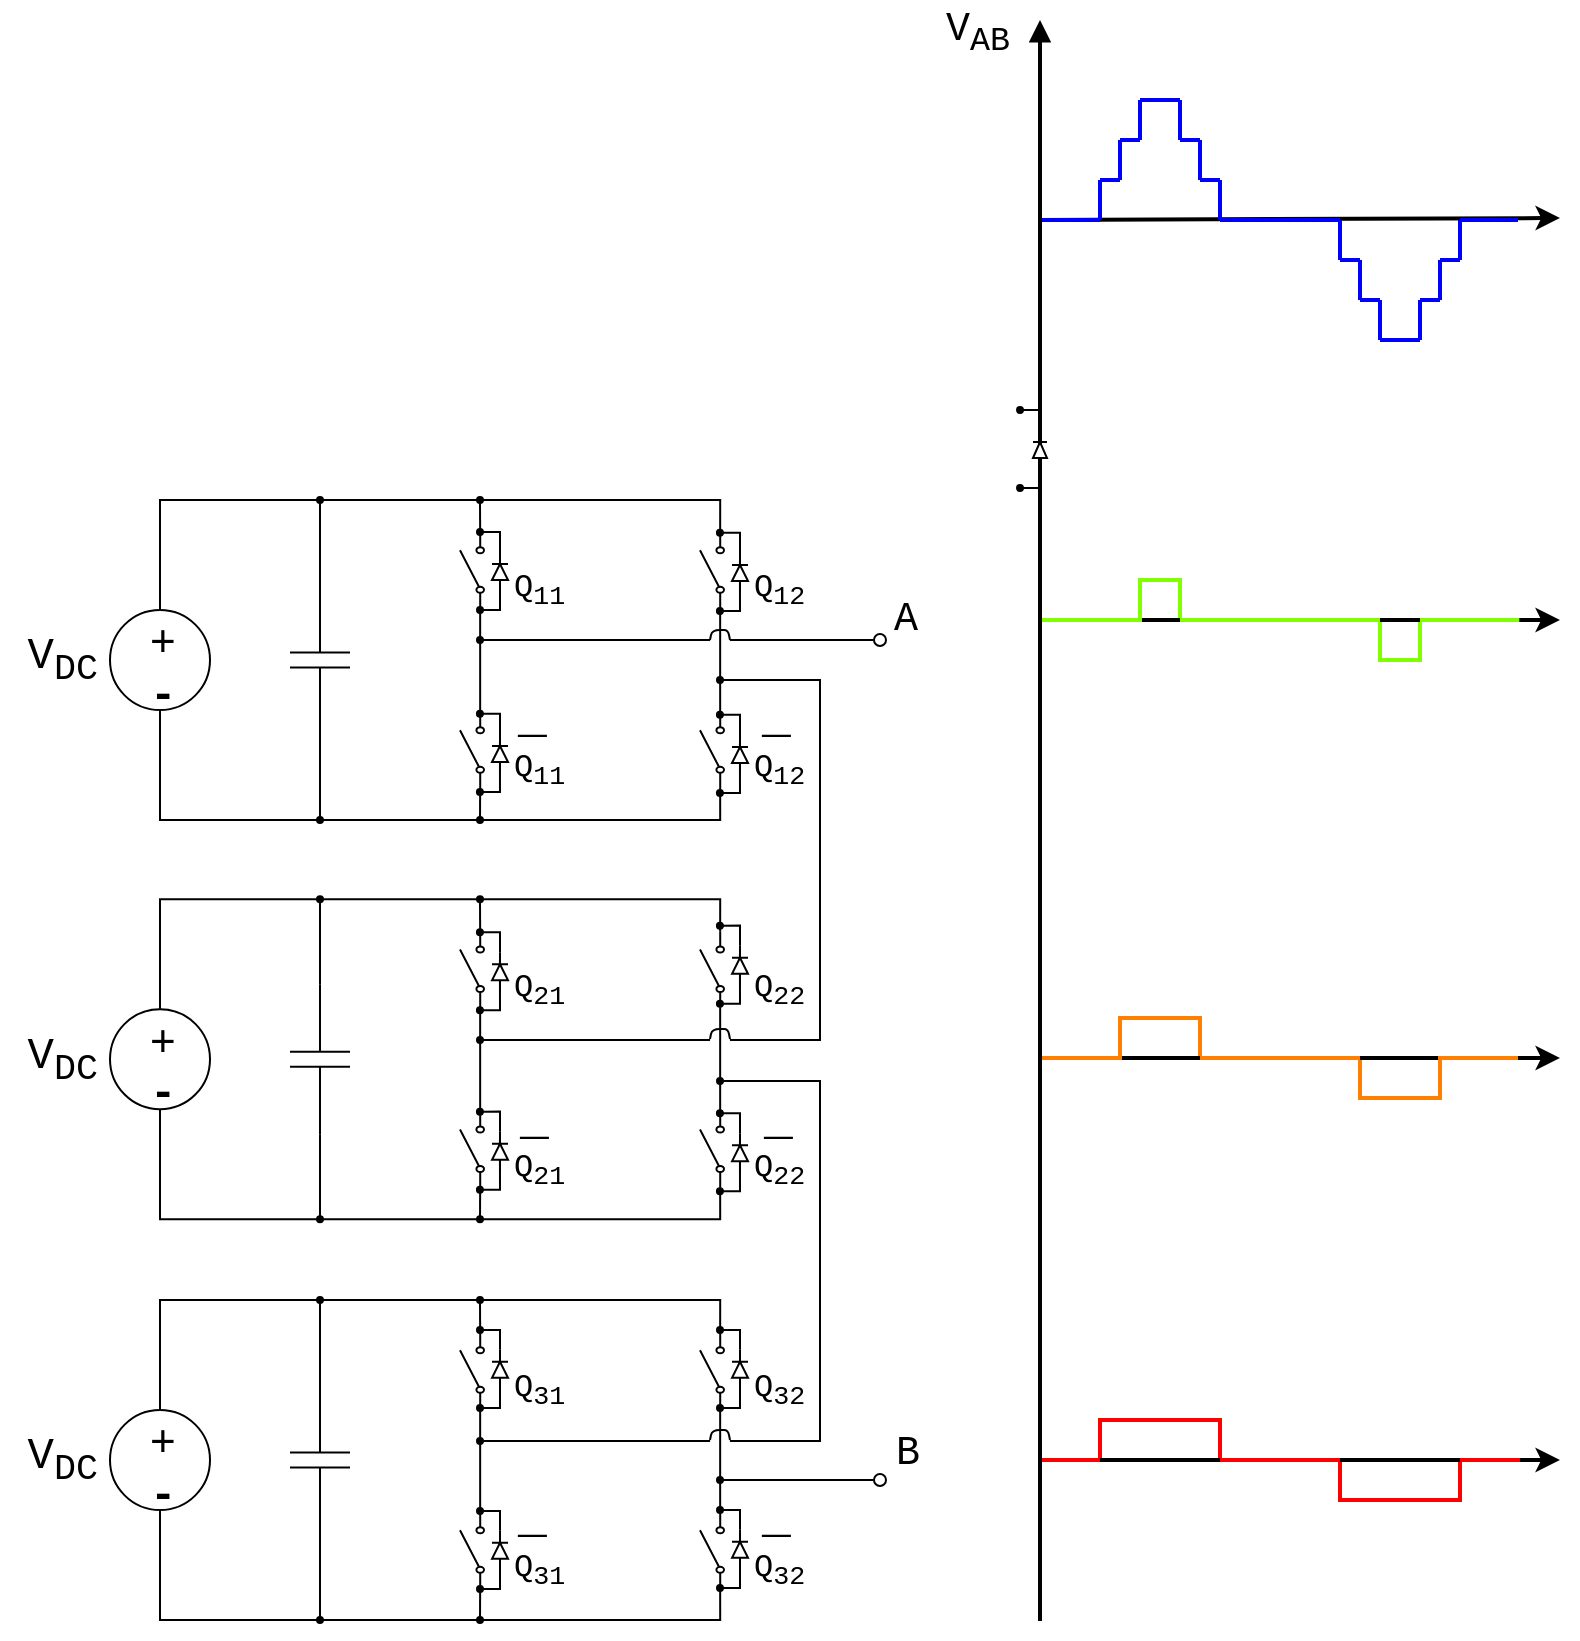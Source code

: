 <mxfile version="10.6.6" type="github"><diagram id="ba_hvJ9h7SCqjm7Wtn24" name="Page-1"><mxGraphModel dx="1162" dy="651" grid="1" gridSize="5" guides="1" tooltips="1" connect="1" arrows="1" fold="1" page="1" pageScale="1" pageWidth="827" pageHeight="1169" math="0" shadow="0"><root><mxCell id="0"/><mxCell id="1" parent="0"/><mxCell id="amro32LbERjxiDhBw8e--16" value="" style="rounded=0;whiteSpace=wrap;html=1;fillColor=none;fontFamily=Courier New;fontSize=20;strokeColor=#80FF00;strokeWidth=2;" parent="1" vertex="1"><mxGeometry x="710" y="500" width="20" height="20" as="geometry"/></mxCell><mxCell id="amro32LbERjxiDhBw8e--14" value="" style="rounded=0;whiteSpace=wrap;html=1;fillColor=none;fontFamily=Courier New;fontSize=20;strokeColor=#80FF00;strokeWidth=2;" parent="1" vertex="1"><mxGeometry x="590" y="480" width="20" height="20" as="geometry"/></mxCell><mxCell id="amro32LbERjxiDhBw8e--13" value="" style="rounded=0;whiteSpace=wrap;html=1;fillColor=none;fontFamily=Courier New;fontSize=20;strokeColor=#FF8000;strokeWidth=2;" parent="1" vertex="1"><mxGeometry x="700" y="719" width="40" height="20" as="geometry"/></mxCell><mxCell id="amro32LbERjxiDhBw8e--12" value="" style="rounded=0;whiteSpace=wrap;html=1;fillColor=none;fontFamily=Courier New;fontSize=20;strokeColor=#FF8000;strokeWidth=2;" parent="1" vertex="1"><mxGeometry x="580" y="699" width="40" height="20" as="geometry"/></mxCell><mxCell id="amro32LbERjxiDhBw8e--11" value="" style="rounded=0;whiteSpace=wrap;html=1;fillColor=none;fontFamily=Courier New;fontSize=20;strokeColor=#FF0000;strokeWidth=2;" parent="1" vertex="1"><mxGeometry x="690" y="920" width="60" height="20" as="geometry"/></mxCell><mxCell id="amro32LbERjxiDhBw8e--10" value="" style="rounded=0;whiteSpace=wrap;html=1;fillColor=none;fontFamily=Courier New;fontSize=20;strokeColor=#FF0000;strokeWidth=2;" parent="1" vertex="1"><mxGeometry x="570" y="900" width="60" height="20" as="geometry"/></mxCell><mxCell id="44WpRUnwn6qMFEUWvNKm-1" value="" style="group" parent="1" vertex="1" connectable="0"><mxGeometry x="75" y="495" width="50" height="50" as="geometry"/></mxCell><mxCell id="44WpRUnwn6qMFEUWvNKm-2" value="" style="ellipse;whiteSpace=wrap;html=1;aspect=fixed;fillColor=none;" parent="44WpRUnwn6qMFEUWvNKm-1" vertex="1"><mxGeometry width="50" height="50" as="geometry"/></mxCell><mxCell id="44WpRUnwn6qMFEUWvNKm-3" value="+" style="text;html=1;resizable=0;points=[];autosize=1;align=left;verticalAlign=top;spacingTop=-4;fontStyle=0;fontSize=22;" parent="44WpRUnwn6qMFEUWvNKm-1" vertex="1"><mxGeometry x="18.333" width="20" height="20" as="geometry"/></mxCell><mxCell id="44WpRUnwn6qMFEUWvNKm-4" value="&lt;font style=&quot;font-size: 22px;&quot; face=&quot;Courier New&quot;&gt;-&lt;/font&gt;" style="text;html=1;resizable=0;points=[];autosize=1;align=left;verticalAlign=top;spacingTop=-4;fontSize=22;fontStyle=1" parent="44WpRUnwn6qMFEUWvNKm-1" vertex="1"><mxGeometry x="17.5" y="25.833" width="30" height="20" as="geometry"/></mxCell><mxCell id="44WpRUnwn6qMFEUWvNKm-5" style="edgeStyle=orthogonalEdgeStyle;rounded=0;orthogonalLoop=1;jettySize=auto;html=1;exitX=0;exitY=0.5;exitDx=0;exitDy=0;exitPerimeter=0;endArrow=oval;endFill=1;fontSize=22;endSize=3;" parent="1" source="44WpRUnwn6qMFEUWvNKm-9" edge="1"><mxGeometry relative="1" as="geometry"><mxPoint x="180" y="440" as="targetPoint"/><mxPoint x="180" y="450" as="sourcePoint"/></mxGeometry></mxCell><mxCell id="44WpRUnwn6qMFEUWvNKm-7" style="edgeStyle=orthogonalEdgeStyle;rounded=0;orthogonalLoop=1;jettySize=auto;html=1;exitX=1;exitY=0.5;exitDx=0;exitDy=0;exitPerimeter=0;endArrow=oval;endFill=1;fontSize=22;endSize=3;" parent="1" source="44WpRUnwn6qMFEUWvNKm-9" edge="1"><mxGeometry relative="1" as="geometry"><mxPoint x="180" y="600" as="targetPoint"/></mxGeometry></mxCell><mxCell id="44WpRUnwn6qMFEUWvNKm-9" value="" style="pointerEvents=1;verticalLabelPosition=bottom;shadow=0;dashed=0;align=center;fillColor=#ffffff;html=1;verticalAlign=top;strokeWidth=1;shape=mxgraph.electrical.capacitors.capacitor_1;fontSize=22;direction=south;" parent="1" vertex="1"><mxGeometry x="165" y="482.5" width="30" height="75" as="geometry"/></mxCell><mxCell id="44WpRUnwn6qMFEUWvNKm-10" style="edgeStyle=orthogonalEdgeStyle;rounded=0;orthogonalLoop=1;jettySize=auto;html=1;exitX=1;exitY=0.84;exitDx=0;exitDy=0;exitPerimeter=0;endArrow=oval;endFill=1;fontSize=22;endSize=3;" parent="1" source="44WpRUnwn6qMFEUWvNKm-12" edge="1"><mxGeometry relative="1" as="geometry"><mxPoint x="260" y="440" as="targetPoint"/></mxGeometry></mxCell><mxCell id="44WpRUnwn6qMFEUWvNKm-11" style="edgeStyle=orthogonalEdgeStyle;rounded=0;orthogonalLoop=1;jettySize=auto;html=1;exitX=0;exitY=0.84;exitDx=0;exitDy=0;exitPerimeter=0;entryX=1;entryY=0.84;entryDx=0;entryDy=0;entryPerimeter=0;endArrow=none;endFill=0;fontSize=22;" parent="1" source="44WpRUnwn6qMFEUWvNKm-12" target="44WpRUnwn6qMFEUWvNKm-14" edge="1"><mxGeometry relative="1" as="geometry"/></mxCell><mxCell id="44WpRUnwn6qMFEUWvNKm-12" value="" style="pointerEvents=1;verticalLabelPosition=bottom;shadow=0;dashed=0;align=center;fillColor=#ffffff;html=1;verticalAlign=top;strokeWidth=1;shape=mxgraph.electrical.electro-mechanical.simple_switch;fontSize=22;direction=north;" parent="1" vertex="1"><mxGeometry x="250" y="456.032" width="12" height="38" as="geometry"/></mxCell><mxCell id="44WpRUnwn6qMFEUWvNKm-13" style="edgeStyle=orthogonalEdgeStyle;rounded=0;orthogonalLoop=1;jettySize=auto;html=1;exitX=0;exitY=0.84;exitDx=0;exitDy=0;exitPerimeter=0;endArrow=oval;endFill=1;fontSize=22;endSize=3;" parent="1" source="44WpRUnwn6qMFEUWvNKm-14" edge="1"><mxGeometry relative="1" as="geometry"><mxPoint x="260" y="600" as="targetPoint"/></mxGeometry></mxCell><mxCell id="44WpRUnwn6qMFEUWvNKm-14" value="" style="pointerEvents=1;verticalLabelPosition=bottom;shadow=0;dashed=0;align=center;fillColor=#ffffff;html=1;verticalAlign=top;strokeWidth=1;shape=mxgraph.electrical.electro-mechanical.simple_switch;fontSize=22;direction=north;" parent="1" vertex="1"><mxGeometry x="250" y="546.032" width="12" height="38" as="geometry"/></mxCell><mxCell id="44WpRUnwn6qMFEUWvNKm-15" value="" style="pointerEvents=1;verticalLabelPosition=bottom;shadow=0;dashed=0;align=center;fillColor=#ffffff;html=1;verticalAlign=top;strokeWidth=1;shape=mxgraph.electrical.electro-mechanical.simple_switch;fontSize=22;direction=north;" parent="1" vertex="1"><mxGeometry x="370" y="456.032" width="12" height="38" as="geometry"/></mxCell><mxCell id="44WpRUnwn6qMFEUWvNKm-16" style="edgeStyle=orthogonalEdgeStyle;rounded=0;orthogonalLoop=1;jettySize=auto;html=1;exitX=1;exitY=0.84;exitDx=0;exitDy=0;exitPerimeter=0;entryX=0;entryY=0.84;entryDx=0;entryDy=0;entryPerimeter=0;endArrow=none;endFill=0;fontSize=22;" parent="1" source="44WpRUnwn6qMFEUWvNKm-17" target="44WpRUnwn6qMFEUWvNKm-15" edge="1"><mxGeometry relative="1" as="geometry"/></mxCell><mxCell id="44WpRUnwn6qMFEUWvNKm-17" value="" style="pointerEvents=1;verticalLabelPosition=bottom;shadow=0;dashed=0;align=center;fillColor=#ffffff;html=1;verticalAlign=top;strokeWidth=1;shape=mxgraph.electrical.electro-mechanical.simple_switch;fontSize=22;direction=north;" parent="1" vertex="1"><mxGeometry x="370" y="546.032" width="12" height="38" as="geometry"/></mxCell><mxCell id="44WpRUnwn6qMFEUWvNKm-21" style="edgeStyle=orthogonalEdgeStyle;rounded=0;orthogonalLoop=1;jettySize=auto;html=1;exitX=0.5;exitY=0;exitDx=0;exitDy=0;fontSize=22;endArrow=none;endFill=0;entryX=1;entryY=0.84;entryDx=0;entryDy=0;entryPerimeter=0;" parent="1" source="44WpRUnwn6qMFEUWvNKm-2" target="44WpRUnwn6qMFEUWvNKm-15" edge="1"><mxGeometry relative="1" as="geometry"><mxPoint x="380" y="440.032" as="targetPoint"/><Array as="points"><mxPoint x="100" y="440.032"/><mxPoint x="380" y="440.032"/></Array></mxGeometry></mxCell><mxCell id="44WpRUnwn6qMFEUWvNKm-22" style="edgeStyle=orthogonalEdgeStyle;rounded=0;orthogonalLoop=1;jettySize=auto;html=1;exitX=0.5;exitY=1;exitDx=0;exitDy=0;entryX=0;entryY=0.84;entryDx=0;entryDy=0;entryPerimeter=0;endArrow=none;endFill=0;fontSize=22;" parent="1" source="44WpRUnwn6qMFEUWvNKm-2" target="44WpRUnwn6qMFEUWvNKm-17" edge="1"><mxGeometry relative="1" as="geometry"><Array as="points"><mxPoint x="100" y="600.032"/><mxPoint x="380" y="600.032"/></Array></mxGeometry></mxCell><mxCell id="44WpRUnwn6qMFEUWvNKm-25" value="&lt;font face=&quot;Courier New&quot;&gt;V&lt;sub&gt;DC&lt;/sub&gt;&lt;/font&gt;" style="text;html=1;resizable=0;points=[];autosize=1;align=right;verticalAlign=top;spacingTop=-4;fontSize=22;" parent="1" vertex="1"><mxGeometry x="20" y="501.032" width="50" height="30" as="geometry"/></mxCell><mxCell id="44WpRUnwn6qMFEUWvNKm-27" value="&lt;font face=&quot;Courier New&quot;&gt;Q&lt;sub&gt;11&lt;/sub&gt;&lt;/font&gt;" style="text;html=1;resizable=0;points=[];autosize=1;align=left;verticalAlign=top;spacingTop=-4;fontSize=16;" parent="1" vertex="1"><mxGeometry x="275" y="470.032" width="40" height="20" as="geometry"/></mxCell><mxCell id="44WpRUnwn6qMFEUWvNKm-28" value="&lt;font face=&quot;Courier New&quot;&gt;Q&lt;/font&gt;&lt;font face=&quot;Courier New&quot;&gt;&lt;sub&gt;12&lt;/sub&gt;&lt;/font&gt;" style="text;html=1;resizable=0;points=[];autosize=1;align=left;verticalAlign=top;spacingTop=-4;fontSize=16;" parent="1" vertex="1"><mxGeometry x="395" y="470.032" width="40" height="20" as="geometry"/></mxCell><mxCell id="44WpRUnwn6qMFEUWvNKm-29" value="&lt;font face=&quot;Courier New&quot;&gt;Q&lt;/font&gt;&lt;font face=&quot;Courier New&quot;&gt;&lt;sub&gt;12&lt;/sub&gt;&lt;/font&gt;" style="text;html=1;resizable=0;points=[];autosize=1;align=left;verticalAlign=top;spacingTop=-4;fontSize=16;" parent="1" vertex="1"><mxGeometry x="395" y="560.032" width="40" height="20" as="geometry"/></mxCell><mxCell id="44WpRUnwn6qMFEUWvNKm-30" value="&lt;font face=&quot;Courier New&quot;&gt;Q&lt;/font&gt;&lt;font face=&quot;Courier New&quot;&gt;&lt;sub&gt;11&lt;/sub&gt;&lt;/font&gt;" style="text;html=1;resizable=0;points=[];autosize=1;align=left;verticalAlign=top;spacingTop=-4;fontSize=16;" parent="1" vertex="1"><mxGeometry x="275" y="560.032" width="40" height="20" as="geometry"/></mxCell><mxCell id="44WpRUnwn6qMFEUWvNKm-43" value="" style="group" parent="1" vertex="1" connectable="0"><mxGeometry x="75" y="694.6" width="50" height="50" as="geometry"/></mxCell><mxCell id="44WpRUnwn6qMFEUWvNKm-44" value="" style="ellipse;whiteSpace=wrap;html=1;aspect=fixed;fillColor=none;" parent="44WpRUnwn6qMFEUWvNKm-43" vertex="1"><mxGeometry width="50" height="50" as="geometry"/></mxCell><mxCell id="44WpRUnwn6qMFEUWvNKm-45" value="+" style="text;html=1;resizable=0;points=[];autosize=1;align=left;verticalAlign=top;spacingTop=-4;fontStyle=0;fontSize=22;" parent="44WpRUnwn6qMFEUWvNKm-43" vertex="1"><mxGeometry x="18.333" width="20" height="20" as="geometry"/></mxCell><mxCell id="44WpRUnwn6qMFEUWvNKm-46" value="&lt;font style=&quot;font-size: 22px;&quot; face=&quot;Courier New&quot;&gt;-&lt;/font&gt;" style="text;html=1;resizable=0;points=[];autosize=1;align=left;verticalAlign=top;spacingTop=-4;fontSize=22;fontStyle=1" parent="44WpRUnwn6qMFEUWvNKm-43" vertex="1"><mxGeometry x="17.5" y="25.833" width="30" height="20" as="geometry"/></mxCell><mxCell id="44WpRUnwn6qMFEUWvNKm-47" style="edgeStyle=orthogonalEdgeStyle;rounded=0;orthogonalLoop=1;jettySize=auto;html=1;exitX=0;exitY=0.5;exitDx=0;exitDy=0;exitPerimeter=0;endArrow=oval;endFill=1;fontSize=22;endSize=3;" parent="1" source="44WpRUnwn6qMFEUWvNKm-49" edge="1"><mxGeometry relative="1" as="geometry"><mxPoint x="180" y="639.6" as="targetPoint"/><mxPoint x="180" y="649.6" as="sourcePoint"/></mxGeometry></mxCell><mxCell id="44WpRUnwn6qMFEUWvNKm-48" style="edgeStyle=orthogonalEdgeStyle;rounded=0;orthogonalLoop=1;jettySize=auto;html=1;exitX=1;exitY=0.5;exitDx=0;exitDy=0;exitPerimeter=0;endArrow=oval;endFill=1;fontSize=22;endSize=3;" parent="1" source="44WpRUnwn6qMFEUWvNKm-49" edge="1"><mxGeometry relative="1" as="geometry"><mxPoint x="180" y="799.6" as="targetPoint"/></mxGeometry></mxCell><mxCell id="44WpRUnwn6qMFEUWvNKm-49" value="" style="pointerEvents=1;verticalLabelPosition=bottom;shadow=0;dashed=0;align=center;fillColor=#ffffff;html=1;verticalAlign=top;strokeWidth=1;shape=mxgraph.electrical.capacitors.capacitor_1;fontSize=22;direction=south;" parent="1" vertex="1"><mxGeometry x="165" y="682.1" width="30" height="75" as="geometry"/></mxCell><mxCell id="44WpRUnwn6qMFEUWvNKm-50" style="edgeStyle=orthogonalEdgeStyle;rounded=0;orthogonalLoop=1;jettySize=auto;html=1;exitX=1;exitY=0.84;exitDx=0;exitDy=0;exitPerimeter=0;endArrow=oval;endFill=1;fontSize=22;endSize=3;" parent="1" source="44WpRUnwn6qMFEUWvNKm-52" edge="1"><mxGeometry relative="1" as="geometry"><mxPoint x="260" y="639.6" as="targetPoint"/></mxGeometry></mxCell><mxCell id="44WpRUnwn6qMFEUWvNKm-51" style="edgeStyle=orthogonalEdgeStyle;rounded=0;orthogonalLoop=1;jettySize=auto;html=1;exitX=0;exitY=0.84;exitDx=0;exitDy=0;exitPerimeter=0;entryX=1;entryY=0.84;entryDx=0;entryDy=0;entryPerimeter=0;endArrow=none;endFill=0;fontSize=22;" parent="1" source="44WpRUnwn6qMFEUWvNKm-52" target="44WpRUnwn6qMFEUWvNKm-54" edge="1"><mxGeometry relative="1" as="geometry"/></mxCell><mxCell id="44WpRUnwn6qMFEUWvNKm-52" value="" style="pointerEvents=1;verticalLabelPosition=bottom;shadow=0;dashed=0;align=center;fillColor=#ffffff;html=1;verticalAlign=top;strokeWidth=1;shape=mxgraph.electrical.electro-mechanical.simple_switch;fontSize=22;direction=north;" parent="1" vertex="1"><mxGeometry x="250" y="655.632" width="12" height="38" as="geometry"/></mxCell><mxCell id="44WpRUnwn6qMFEUWvNKm-53" style="edgeStyle=orthogonalEdgeStyle;rounded=0;orthogonalLoop=1;jettySize=auto;html=1;exitX=0;exitY=0.84;exitDx=0;exitDy=0;exitPerimeter=0;endArrow=oval;endFill=1;fontSize=22;endSize=3;" parent="1" source="44WpRUnwn6qMFEUWvNKm-54" edge="1"><mxGeometry relative="1" as="geometry"><mxPoint x="260" y="799.6" as="targetPoint"/></mxGeometry></mxCell><mxCell id="44WpRUnwn6qMFEUWvNKm-54" value="" style="pointerEvents=1;verticalLabelPosition=bottom;shadow=0;dashed=0;align=center;fillColor=#ffffff;html=1;verticalAlign=top;strokeWidth=1;shape=mxgraph.electrical.electro-mechanical.simple_switch;fontSize=22;direction=north;" parent="1" vertex="1"><mxGeometry x="250" y="745.632" width="12" height="38" as="geometry"/></mxCell><mxCell id="44WpRUnwn6qMFEUWvNKm-55" value="" style="pointerEvents=1;verticalLabelPosition=bottom;shadow=0;dashed=0;align=center;fillColor=#ffffff;html=1;verticalAlign=top;strokeWidth=1;shape=mxgraph.electrical.electro-mechanical.simple_switch;fontSize=22;direction=north;" parent="1" vertex="1"><mxGeometry x="370" y="655.632" width="12" height="38" as="geometry"/></mxCell><mxCell id="44WpRUnwn6qMFEUWvNKm-56" style="edgeStyle=orthogonalEdgeStyle;rounded=0;orthogonalLoop=1;jettySize=auto;html=1;exitX=1;exitY=0.84;exitDx=0;exitDy=0;exitPerimeter=0;entryX=0;entryY=0.84;entryDx=0;entryDy=0;entryPerimeter=0;endArrow=none;endFill=0;fontSize=22;" parent="1" source="44WpRUnwn6qMFEUWvNKm-57" target="44WpRUnwn6qMFEUWvNKm-55" edge="1"><mxGeometry relative="1" as="geometry"/></mxCell><mxCell id="44WpRUnwn6qMFEUWvNKm-57" value="" style="pointerEvents=1;verticalLabelPosition=bottom;shadow=0;dashed=0;align=center;fillColor=#ffffff;html=1;verticalAlign=top;strokeWidth=1;shape=mxgraph.electrical.electro-mechanical.simple_switch;fontSize=22;direction=north;" parent="1" vertex="1"><mxGeometry x="370" y="745.632" width="12" height="38" as="geometry"/></mxCell><mxCell id="44WpRUnwn6qMFEUWvNKm-58" style="edgeStyle=orthogonalEdgeStyle;rounded=0;orthogonalLoop=1;jettySize=auto;html=1;exitX=0.5;exitY=0;exitDx=0;exitDy=0;fontSize=22;endArrow=none;endFill=0;entryX=1;entryY=0.84;entryDx=0;entryDy=0;entryPerimeter=0;" parent="1" source="44WpRUnwn6qMFEUWvNKm-44" target="44WpRUnwn6qMFEUWvNKm-55" edge="1"><mxGeometry relative="1" as="geometry"><mxPoint x="380" y="639.632" as="targetPoint"/><Array as="points"><mxPoint x="100" y="639.632"/><mxPoint x="380" y="639.632"/></Array></mxGeometry></mxCell><mxCell id="44WpRUnwn6qMFEUWvNKm-59" style="edgeStyle=orthogonalEdgeStyle;rounded=0;orthogonalLoop=1;jettySize=auto;html=1;exitX=0.5;exitY=1;exitDx=0;exitDy=0;entryX=0;entryY=0.84;entryDx=0;entryDy=0;entryPerimeter=0;endArrow=none;endFill=0;fontSize=22;" parent="1" source="44WpRUnwn6qMFEUWvNKm-44" target="44WpRUnwn6qMFEUWvNKm-57" edge="1"><mxGeometry relative="1" as="geometry"><Array as="points"><mxPoint x="100" y="799.632"/><mxPoint x="380" y="799.632"/></Array></mxGeometry></mxCell><mxCell id="44WpRUnwn6qMFEUWvNKm-60" value="&lt;font face=&quot;Courier New&quot;&gt;V&lt;sub&gt;DC&lt;/sub&gt;&lt;/font&gt;" style="text;html=1;resizable=0;points=[];autosize=1;align=right;verticalAlign=top;spacingTop=-4;fontSize=22;" parent="1" vertex="1"><mxGeometry x="20" y="700.632" width="50" height="30" as="geometry"/></mxCell><mxCell id="44WpRUnwn6qMFEUWvNKm-61" value="&lt;font face=&quot;Courier New&quot;&gt;Q&lt;/font&gt;&lt;font face=&quot;Courier New&quot;&gt;&lt;sub&gt;21&lt;/sub&gt;&lt;/font&gt;" style="text;html=1;resizable=0;points=[];autosize=1;align=left;verticalAlign=top;spacingTop=-4;fontSize=16;" parent="1" vertex="1"><mxGeometry x="275" y="669.632" width="40" height="20" as="geometry"/></mxCell><mxCell id="44WpRUnwn6qMFEUWvNKm-62" value="&lt;font face=&quot;Courier New&quot;&gt;Q&lt;/font&gt;&lt;font face=&quot;Courier New&quot;&gt;&lt;sub&gt;22&lt;/sub&gt;&lt;/font&gt;" style="text;html=1;resizable=0;points=[];autosize=1;align=left;verticalAlign=top;spacingTop=-4;fontSize=16;" parent="1" vertex="1"><mxGeometry x="395" y="669.632" width="40" height="20" as="geometry"/></mxCell><mxCell id="44WpRUnwn6qMFEUWvNKm-63" value="&lt;font face=&quot;Courier New&quot;&gt;Q&lt;/font&gt;&lt;font face=&quot;Courier New&quot;&gt;&lt;sub&gt;22&lt;/sub&gt;&lt;/font&gt;" style="text;html=1;resizable=0;points=[];autosize=1;align=left;verticalAlign=top;spacingTop=-4;fontSize=16;" parent="1" vertex="1"><mxGeometry x="395" y="759.632" width="40" height="20" as="geometry"/></mxCell><mxCell id="44WpRUnwn6qMFEUWvNKm-64" value="&lt;font face=&quot;Courier New&quot;&gt;Q&lt;/font&gt;&lt;font face=&quot;Courier New&quot;&gt;&lt;sub&gt;21&lt;/sub&gt;&lt;/font&gt;" style="text;html=1;resizable=0;points=[];autosize=1;align=left;verticalAlign=top;spacingTop=-4;fontSize=16;" parent="1" vertex="1"><mxGeometry x="275" y="759.632" width="40" height="20" as="geometry"/></mxCell><mxCell id="44WpRUnwn6qMFEUWvNKm-65" value="" style="group" parent="1" vertex="1" connectable="0"><mxGeometry x="75" y="895" width="50" height="50" as="geometry"/></mxCell><mxCell id="44WpRUnwn6qMFEUWvNKm-66" value="" style="ellipse;whiteSpace=wrap;html=1;aspect=fixed;fillColor=none;" parent="44WpRUnwn6qMFEUWvNKm-65" vertex="1"><mxGeometry width="50" height="50" as="geometry"/></mxCell><mxCell id="44WpRUnwn6qMFEUWvNKm-67" value="+" style="text;html=1;resizable=0;points=[];autosize=1;align=left;verticalAlign=top;spacingTop=-4;fontStyle=0;fontSize=22;" parent="44WpRUnwn6qMFEUWvNKm-65" vertex="1"><mxGeometry x="18.333" width="20" height="20" as="geometry"/></mxCell><mxCell id="44WpRUnwn6qMFEUWvNKm-68" value="&lt;font style=&quot;font-size: 22px;&quot; face=&quot;Courier New&quot;&gt;-&lt;/font&gt;" style="text;html=1;resizable=0;points=[];autosize=1;align=left;verticalAlign=top;spacingTop=-4;fontSize=22;fontStyle=1" parent="44WpRUnwn6qMFEUWvNKm-65" vertex="1"><mxGeometry x="17.5" y="25.833" width="30" height="20" as="geometry"/></mxCell><mxCell id="44WpRUnwn6qMFEUWvNKm-69" style="edgeStyle=orthogonalEdgeStyle;rounded=0;orthogonalLoop=1;jettySize=auto;html=1;exitX=0;exitY=0.5;exitDx=0;exitDy=0;exitPerimeter=0;endArrow=oval;endFill=1;fontSize=22;endSize=3;" parent="1" source="44WpRUnwn6qMFEUWvNKm-71" edge="1"><mxGeometry relative="1" as="geometry"><mxPoint x="180" y="840" as="targetPoint"/><mxPoint x="180" y="850" as="sourcePoint"/></mxGeometry></mxCell><mxCell id="44WpRUnwn6qMFEUWvNKm-70" style="edgeStyle=orthogonalEdgeStyle;rounded=0;orthogonalLoop=1;jettySize=auto;html=1;exitX=1;exitY=0.5;exitDx=0;exitDy=0;exitPerimeter=0;endArrow=oval;endFill=1;fontSize=22;endSize=3;" parent="1" source="44WpRUnwn6qMFEUWvNKm-71" edge="1"><mxGeometry relative="1" as="geometry"><mxPoint x="180" y="1000" as="targetPoint"/></mxGeometry></mxCell><mxCell id="44WpRUnwn6qMFEUWvNKm-71" value="" style="pointerEvents=1;verticalLabelPosition=bottom;shadow=0;dashed=0;align=center;fillColor=#ffffff;html=1;verticalAlign=top;strokeWidth=1;shape=mxgraph.electrical.capacitors.capacitor_1;fontSize=22;direction=south;" parent="1" vertex="1"><mxGeometry x="165" y="882.5" width="30" height="75" as="geometry"/></mxCell><mxCell id="44WpRUnwn6qMFEUWvNKm-72" style="edgeStyle=orthogonalEdgeStyle;rounded=0;orthogonalLoop=1;jettySize=auto;html=1;exitX=1;exitY=0.84;exitDx=0;exitDy=0;exitPerimeter=0;endArrow=oval;endFill=1;fontSize=22;endSize=3;" parent="1" source="44WpRUnwn6qMFEUWvNKm-74" edge="1"><mxGeometry relative="1" as="geometry"><mxPoint x="260" y="840" as="targetPoint"/></mxGeometry></mxCell><mxCell id="44WpRUnwn6qMFEUWvNKm-73" style="edgeStyle=orthogonalEdgeStyle;rounded=0;orthogonalLoop=1;jettySize=auto;html=1;exitX=0;exitY=0.84;exitDx=0;exitDy=0;exitPerimeter=0;entryX=1;entryY=0.84;entryDx=0;entryDy=0;entryPerimeter=0;endArrow=none;endFill=0;fontSize=22;" parent="1" source="44WpRUnwn6qMFEUWvNKm-74" target="44WpRUnwn6qMFEUWvNKm-76" edge="1"><mxGeometry relative="1" as="geometry"/></mxCell><mxCell id="44WpRUnwn6qMFEUWvNKm-74" value="" style="pointerEvents=1;verticalLabelPosition=bottom;shadow=0;dashed=0;align=center;fillColor=#ffffff;html=1;verticalAlign=top;strokeWidth=1;shape=mxgraph.electrical.electro-mechanical.simple_switch;fontSize=22;direction=north;" parent="1" vertex="1"><mxGeometry x="250" y="856.032" width="12" height="38" as="geometry"/></mxCell><mxCell id="44WpRUnwn6qMFEUWvNKm-75" style="edgeStyle=orthogonalEdgeStyle;rounded=0;orthogonalLoop=1;jettySize=auto;html=1;exitX=0;exitY=0.84;exitDx=0;exitDy=0;exitPerimeter=0;endArrow=oval;endFill=1;fontSize=22;endSize=3;" parent="1" source="44WpRUnwn6qMFEUWvNKm-76" edge="1"><mxGeometry relative="1" as="geometry"><mxPoint x="260" y="1000" as="targetPoint"/></mxGeometry></mxCell><mxCell id="44WpRUnwn6qMFEUWvNKm-76" value="" style="pointerEvents=1;verticalLabelPosition=bottom;shadow=0;dashed=0;align=center;fillColor=#ffffff;html=1;verticalAlign=top;strokeWidth=1;shape=mxgraph.electrical.electro-mechanical.simple_switch;fontSize=22;direction=north;" parent="1" vertex="1"><mxGeometry x="250" y="946.032" width="12" height="38" as="geometry"/></mxCell><mxCell id="44WpRUnwn6qMFEUWvNKm-77" value="" style="pointerEvents=1;verticalLabelPosition=bottom;shadow=0;dashed=0;align=center;fillColor=#ffffff;html=1;verticalAlign=top;strokeWidth=1;shape=mxgraph.electrical.electro-mechanical.simple_switch;fontSize=22;direction=north;" parent="1" vertex="1"><mxGeometry x="370" y="856.032" width="12" height="38" as="geometry"/></mxCell><mxCell id="44WpRUnwn6qMFEUWvNKm-78" style="edgeStyle=orthogonalEdgeStyle;rounded=0;orthogonalLoop=1;jettySize=auto;html=1;exitX=1;exitY=0.84;exitDx=0;exitDy=0;exitPerimeter=0;entryX=0;entryY=0.84;entryDx=0;entryDy=0;entryPerimeter=0;endArrow=none;endFill=0;fontSize=22;" parent="1" source="44WpRUnwn6qMFEUWvNKm-79" target="44WpRUnwn6qMFEUWvNKm-77" edge="1"><mxGeometry relative="1" as="geometry"/></mxCell><mxCell id="44WpRUnwn6qMFEUWvNKm-79" value="" style="pointerEvents=1;verticalLabelPosition=bottom;shadow=0;dashed=0;align=center;fillColor=#ffffff;html=1;verticalAlign=top;strokeWidth=1;shape=mxgraph.electrical.electro-mechanical.simple_switch;fontSize=22;direction=north;" parent="1" vertex="1"><mxGeometry x="370" y="946.032" width="12" height="38" as="geometry"/></mxCell><mxCell id="44WpRUnwn6qMFEUWvNKm-80" style="edgeStyle=orthogonalEdgeStyle;rounded=0;orthogonalLoop=1;jettySize=auto;html=1;exitX=0.5;exitY=0;exitDx=0;exitDy=0;fontSize=22;endArrow=none;endFill=0;entryX=1;entryY=0.84;entryDx=0;entryDy=0;entryPerimeter=0;" parent="1" source="44WpRUnwn6qMFEUWvNKm-66" target="44WpRUnwn6qMFEUWvNKm-77" edge="1"><mxGeometry relative="1" as="geometry"><mxPoint x="380" y="840.032" as="targetPoint"/><Array as="points"><mxPoint x="100" y="840.032"/><mxPoint x="380" y="840.032"/></Array></mxGeometry></mxCell><mxCell id="44WpRUnwn6qMFEUWvNKm-81" style="edgeStyle=orthogonalEdgeStyle;rounded=0;orthogonalLoop=1;jettySize=auto;html=1;exitX=0.5;exitY=1;exitDx=0;exitDy=0;entryX=0;entryY=0.84;entryDx=0;entryDy=0;entryPerimeter=0;endArrow=none;endFill=0;fontSize=22;" parent="1" source="44WpRUnwn6qMFEUWvNKm-66" target="44WpRUnwn6qMFEUWvNKm-79" edge="1"><mxGeometry relative="1" as="geometry"><Array as="points"><mxPoint x="100" y="1000.032"/><mxPoint x="380" y="1000.032"/></Array></mxGeometry></mxCell><mxCell id="44WpRUnwn6qMFEUWvNKm-82" value="&lt;font face=&quot;Courier New&quot;&gt;V&lt;sub&gt;DC&lt;/sub&gt;&lt;/font&gt;" style="text;html=1;resizable=0;points=[];autosize=1;align=right;verticalAlign=top;spacingTop=-4;fontSize=22;" parent="1" vertex="1"><mxGeometry x="20" y="901.032" width="50" height="30" as="geometry"/></mxCell><mxCell id="44WpRUnwn6qMFEUWvNKm-83" value="&lt;font face=&quot;Courier New&quot;&gt;Q&lt;/font&gt;&lt;font face=&quot;Courier New&quot;&gt;&lt;sub&gt;31&lt;/sub&gt;&lt;/font&gt;" style="text;html=1;resizable=0;points=[];autosize=1;align=left;verticalAlign=top;spacingTop=-4;fontSize=16;" parent="1" vertex="1"><mxGeometry x="275" y="870.032" width="40" height="20" as="geometry"/></mxCell><mxCell id="44WpRUnwn6qMFEUWvNKm-84" value="&lt;font face=&quot;Courier New&quot;&gt;Q&lt;/font&gt;&lt;font face=&quot;Courier New&quot;&gt;&lt;sub&gt;32&lt;/sub&gt;&lt;/font&gt;" style="text;html=1;resizable=0;points=[];autosize=1;align=left;verticalAlign=top;spacingTop=-4;fontSize=16;" parent="1" vertex="1"><mxGeometry x="395" y="870.032" width="40" height="20" as="geometry"/></mxCell><mxCell id="44WpRUnwn6qMFEUWvNKm-85" value="&lt;font face=&quot;Courier New&quot;&gt;Q&lt;/font&gt;&lt;font face=&quot;Courier New&quot;&gt;&lt;sub&gt;32&lt;/sub&gt;&lt;/font&gt;" style="text;html=1;resizable=0;points=[];autosize=1;align=left;verticalAlign=top;spacingTop=-4;fontSize=16;" parent="1" vertex="1"><mxGeometry x="395" y="960.032" width="40" height="20" as="geometry"/></mxCell><mxCell id="44WpRUnwn6qMFEUWvNKm-86" value="&lt;font face=&quot;Courier New&quot;&gt;Q&lt;/font&gt;&lt;font face=&quot;Courier New&quot;&gt;&lt;sub&gt;31&lt;/sub&gt;&lt;/font&gt;" style="text;html=1;resizable=0;points=[];autosize=1;align=left;verticalAlign=top;spacingTop=-4;fontSize=16;" parent="1" vertex="1"><mxGeometry x="275" y="960.032" width="40" height="20" as="geometry"/></mxCell><mxCell id="44WpRUnwn6qMFEUWvNKm-87" value="" style="endArrow=none;html=1;startArrow=oval;startFill=1;startSize=3;" parent="1" edge="1"><mxGeometry width="50" height="50" relative="1" as="geometry"><mxPoint x="260" y="510" as="sourcePoint"/><mxPoint x="375" y="510" as="targetPoint"/></mxGeometry></mxCell><mxCell id="44WpRUnwn6qMFEUWvNKm-88" value="" style="endArrow=none;html=1;" parent="1" edge="1"><mxGeometry width="50" height="50" relative="1" as="geometry"><mxPoint x="375" y="510" as="sourcePoint"/><mxPoint x="385" y="510" as="targetPoint"/><Array as="points"><mxPoint x="376" y="505"/><mxPoint x="384" y="505"/></Array></mxGeometry></mxCell><mxCell id="44WpRUnwn6qMFEUWvNKm-89" value="" style="endArrow=oval;html=1;endFill=0;" parent="1" edge="1"><mxGeometry width="50" height="50" relative="1" as="geometry"><mxPoint x="385" y="510" as="sourcePoint"/><mxPoint x="460" y="510" as="targetPoint"/></mxGeometry></mxCell><mxCell id="44WpRUnwn6qMFEUWvNKm-91" value="" style="endArrow=none;html=1;strokeColor=#000000;edgeStyle=orthogonalEdgeStyle;rounded=0;startArrow=oval;startFill=1;startSize=3;" parent="1" edge="1"><mxGeometry width="50" height="50" relative="1" as="geometry"><mxPoint x="380" y="530" as="sourcePoint"/><mxPoint x="420" y="710" as="targetPoint"/><Array as="points"><mxPoint x="430" y="530"/><mxPoint x="430" y="710"/></Array></mxGeometry></mxCell><mxCell id="44WpRUnwn6qMFEUWvNKm-92" value="" style="endArrow=none;html=1;" parent="1" edge="1"><mxGeometry width="50" height="50" relative="1" as="geometry"><mxPoint x="375" y="709.5" as="sourcePoint"/><mxPoint x="385" y="709.5" as="targetPoint"/><Array as="points"><mxPoint x="376" y="704.5"/><mxPoint x="384" y="704.5"/></Array></mxGeometry></mxCell><mxCell id="44WpRUnwn6qMFEUWvNKm-93" value="" style="endArrow=none;html=1;strokeColor=#000000;" parent="1" edge="1"><mxGeometry width="50" height="50" relative="1" as="geometry"><mxPoint x="385" y="710" as="sourcePoint"/><mxPoint x="420" y="710" as="targetPoint"/></mxGeometry></mxCell><mxCell id="44WpRUnwn6qMFEUWvNKm-94" value="" style="endArrow=none;html=1;strokeColor=#000000;startArrow=oval;startFill=1;startSize=3;" parent="1" edge="1"><mxGeometry width="50" height="50" relative="1" as="geometry"><mxPoint x="260" y="710" as="sourcePoint"/><mxPoint x="375" y="710" as="targetPoint"/></mxGeometry></mxCell><mxCell id="AdNm0Qyy-Fvmed_LSuxy-1" value="" style="endArrow=none;html=1;strokeColor=#000000;edgeStyle=orthogonalEdgeStyle;rounded=0;startArrow=oval;startFill=1;startSize=3;" parent="1" edge="1"><mxGeometry width="50" height="50" relative="1" as="geometry"><mxPoint x="380" y="730.5" as="sourcePoint"/><mxPoint x="420" y="910.5" as="targetPoint"/><Array as="points"><mxPoint x="430" y="730"/><mxPoint x="430" y="910"/></Array></mxGeometry></mxCell><mxCell id="AdNm0Qyy-Fvmed_LSuxy-2" value="" style="endArrow=none;html=1;" parent="1" edge="1"><mxGeometry width="50" height="50" relative="1" as="geometry"><mxPoint x="375" y="910" as="sourcePoint"/><mxPoint x="385" y="910" as="targetPoint"/><Array as="points"><mxPoint x="376" y="905"/><mxPoint x="384" y="905"/></Array></mxGeometry></mxCell><mxCell id="AdNm0Qyy-Fvmed_LSuxy-3" value="" style="endArrow=none;html=1;strokeColor=#000000;" parent="1" edge="1"><mxGeometry width="50" height="50" relative="1" as="geometry"><mxPoint x="385" y="910.5" as="sourcePoint"/><mxPoint x="420" y="910.5" as="targetPoint"/></mxGeometry></mxCell><mxCell id="AdNm0Qyy-Fvmed_LSuxy-4" value="" style="endArrow=none;html=1;strokeColor=#000000;startArrow=oval;startFill=1;startSize=3;" parent="1" edge="1"><mxGeometry width="50" height="50" relative="1" as="geometry"><mxPoint x="260" y="910.5" as="sourcePoint"/><mxPoint x="375" y="910.5" as="targetPoint"/></mxGeometry></mxCell><mxCell id="AdNm0Qyy-Fvmed_LSuxy-5" value="" style="endArrow=oval;html=1;endFill=0;startArrow=oval;startFill=1;startSize=3;" parent="1" edge="1"><mxGeometry width="50" height="50" relative="1" as="geometry"><mxPoint x="380" y="930" as="sourcePoint"/><mxPoint x="460" y="930" as="targetPoint"/></mxGeometry></mxCell><mxCell id="amro32LbERjxiDhBw8e--1" value="A" style="text;html=1;resizable=0;points=[];autosize=1;align=left;verticalAlign=top;spacingTop=-4;fontSize=20;fontFamily=Courier New;" parent="1" vertex="1"><mxGeometry x="465" y="485" width="20" height="20" as="geometry"/></mxCell><mxCell id="amro32LbERjxiDhBw8e--2" value="B" style="text;html=1;resizable=0;points=[];autosize=1;align=left;verticalAlign=top;spacingTop=-4;fontSize=20;fontFamily=Courier New;" parent="1" vertex="1"><mxGeometry x="466" y="902" width="25" height="30" as="geometry"/></mxCell><mxCell id="amro32LbERjxiDhBw8e--4" value="" style="endArrow=block;html=1;fontFamily=Courier New;fontSize=20;endFill=1;strokeWidth=2;" parent="1" edge="1"><mxGeometry width="50" height="50" relative="1" as="geometry"><mxPoint x="540" y="1000.5" as="sourcePoint"/><mxPoint x="540" y="200" as="targetPoint"/></mxGeometry></mxCell><mxCell id="amro32LbERjxiDhBw8e--5" value="" style="endArrow=classic;html=1;strokeWidth=2;fontFamily=Courier New;fontSize=20;" parent="1" edge="1"><mxGeometry width="50" height="50" relative="1" as="geometry"><mxPoint x="540" y="300" as="sourcePoint"/><mxPoint x="800" y="299" as="targetPoint"/></mxGeometry></mxCell><mxCell id="amro32LbERjxiDhBw8e--6" value="" style="endArrow=classic;html=1;strokeWidth=2;fontFamily=Courier New;fontSize=20;" parent="1" edge="1"><mxGeometry width="50" height="50" relative="1" as="geometry"><mxPoint x="540" y="500" as="sourcePoint"/><mxPoint x="800" y="500" as="targetPoint"/></mxGeometry></mxCell><mxCell id="amro32LbERjxiDhBw8e--7" value="" style="endArrow=classic;html=1;strokeWidth=2;fontFamily=Courier New;fontSize=20;" parent="1" edge="1"><mxGeometry width="50" height="50" relative="1" as="geometry"><mxPoint x="540" y="719" as="sourcePoint"/><mxPoint x="800" y="719" as="targetPoint"/></mxGeometry></mxCell><mxCell id="amro32LbERjxiDhBw8e--8" value="" style="endArrow=classic;html=1;strokeWidth=2;fontFamily=Courier New;fontSize=20;" parent="1" edge="1"><mxGeometry width="50" height="50" relative="1" as="geometry"><mxPoint x="540" y="920" as="sourcePoint"/><mxPoint x="800" y="920" as="targetPoint"/></mxGeometry></mxCell><mxCell id="amro32LbERjxiDhBw8e--29" value="V&lt;sub&gt;AB&lt;/sub&gt;" style="text;html=1;resizable=0;points=[];autosize=1;align=left;verticalAlign=top;spacingTop=-4;fontSize=20;fontFamily=Courier New;" parent="1" vertex="1"><mxGeometry x="491" y="190" width="50" height="30" as="geometry"/></mxCell><mxCell id="amro32LbERjxiDhBw8e--30" value="" style="endArrow=none;html=1;strokeWidth=2;fontFamily=Courier New;fontSize=20;strokeColor=#80FF00;" parent="1" edge="1"><mxGeometry width="50" height="50" relative="1" as="geometry"><mxPoint x="541" y="500" as="sourcePoint"/><mxPoint x="591" y="500" as="targetPoint"/></mxGeometry></mxCell><mxCell id="amro32LbERjxiDhBw8e--31" value="" style="endArrow=none;html=1;strokeWidth=2;fontFamily=Courier New;fontSize=20;strokeColor=#80FF00;" parent="1" edge="1"><mxGeometry width="50" height="50" relative="1" as="geometry"><mxPoint x="610" y="500" as="sourcePoint"/><mxPoint x="710" y="500" as="targetPoint"/></mxGeometry></mxCell><mxCell id="amro32LbERjxiDhBw8e--33" value="" style="endArrow=none;html=1;strokeWidth=2;fontFamily=Courier New;fontSize=20;strokeColor=#80FF00;entryX=-0.01;entryY=0.97;entryDx=0;entryDy=0;entryPerimeter=0;" parent="1" edge="1"><mxGeometry width="50" height="50" relative="1" as="geometry"><mxPoint x="730" y="500" as="sourcePoint"/><mxPoint x="779.667" y="500" as="targetPoint"/></mxGeometry></mxCell><mxCell id="amro32LbERjxiDhBw8e--34" value="" style="endArrow=none;html=1;strokeWidth=2;fontFamily=Courier New;fontSize=20;strokeColor=#FF8000;" parent="1" edge="1"><mxGeometry width="50" height="50" relative="1" as="geometry"><mxPoint x="541" y="719" as="sourcePoint"/><mxPoint x="581" y="719" as="targetPoint"/></mxGeometry></mxCell><mxCell id="amro32LbERjxiDhBw8e--35" value="" style="endArrow=none;html=1;strokeWidth=2;fontFamily=Courier New;fontSize=20;strokeColor=#FF8000;" parent="1" edge="1"><mxGeometry width="50" height="50" relative="1" as="geometry"><mxPoint x="620" y="719" as="sourcePoint"/><mxPoint x="700" y="719" as="targetPoint"/></mxGeometry></mxCell><mxCell id="amro32LbERjxiDhBw8e--36" value="" style="endArrow=none;html=1;strokeWidth=2;fontFamily=Courier New;fontSize=20;strokeColor=#FF8000;entryX=-0.003;entryY=0.969;entryDx=0;entryDy=0;entryPerimeter=0;" parent="1" edge="1"><mxGeometry width="50" height="50" relative="1" as="geometry"><mxPoint x="739" y="719" as="sourcePoint"/><mxPoint x="779" y="719" as="targetPoint"/></mxGeometry></mxCell><mxCell id="amro32LbERjxiDhBw8e--37" value="" style="endArrow=none;html=1;strokeWidth=2;fontFamily=Courier New;fontSize=20;strokeColor=#FF0000;" parent="1" edge="1"><mxGeometry width="50" height="50" relative="1" as="geometry"><mxPoint x="541" y="920" as="sourcePoint"/><mxPoint x="570" y="920" as="targetPoint"/></mxGeometry></mxCell><mxCell id="amro32LbERjxiDhBw8e--38" value="" style="endArrow=none;html=1;strokeWidth=2;fontFamily=Courier New;fontSize=20;strokeColor=#FF0000;" parent="1" edge="1"><mxGeometry width="50" height="50" relative="1" as="geometry"><mxPoint x="630" y="920" as="sourcePoint"/><mxPoint x="690" y="920" as="targetPoint"/></mxGeometry></mxCell><mxCell id="amro32LbERjxiDhBw8e--39" value="" style="endArrow=none;html=1;strokeWidth=2;fontFamily=Courier New;fontSize=20;strokeColor=#FF0000;" parent="1" edge="1"><mxGeometry width="50" height="50" relative="1" as="geometry"><mxPoint x="750" y="920" as="sourcePoint"/><mxPoint x="780" y="920" as="targetPoint"/></mxGeometry></mxCell><mxCell id="amro32LbERjxiDhBw8e--41" value="" style="endArrow=none;html=1;strokeColor=#0000FF;strokeWidth=2;fontFamily=Courier New;fontSize=20;" parent="1" edge="1"><mxGeometry width="50" height="50" relative="1" as="geometry"><mxPoint x="630" y="300" as="sourcePoint"/><mxPoint x="690" y="300" as="targetPoint"/></mxGeometry></mxCell><mxCell id="amro32LbERjxiDhBw8e--42" value="" style="endArrow=none;html=1;strokeColor=#0000FF;strokeWidth=2;fontFamily=Courier New;fontSize=20;" parent="1" edge="1"><mxGeometry width="50" height="50" relative="1" as="geometry"><mxPoint x="541" y="300" as="sourcePoint"/><mxPoint x="570" y="300" as="targetPoint"/></mxGeometry></mxCell><mxCell id="amro32LbERjxiDhBw8e--43" value="" style="endArrow=none;html=1;strokeColor=#0000FF;strokeWidth=2;fontFamily=Courier New;fontSize=20;" parent="1" edge="1"><mxGeometry width="50" height="50" relative="1" as="geometry"><mxPoint x="570" y="280" as="sourcePoint"/><mxPoint x="570" y="300" as="targetPoint"/></mxGeometry></mxCell><mxCell id="amro32LbERjxiDhBw8e--44" value="" style="endArrow=none;html=1;strokeColor=#0000FF;strokeWidth=2;fontFamily=Courier New;fontSize=20;" parent="1" edge="1"><mxGeometry width="50" height="50" relative="1" as="geometry"><mxPoint x="570" y="280" as="sourcePoint"/><mxPoint x="580" y="280" as="targetPoint"/></mxGeometry></mxCell><mxCell id="amro32LbERjxiDhBw8e--45" value="" style="endArrow=none;html=1;strokeColor=#0000FF;strokeWidth=2;fontFamily=Courier New;fontSize=20;" parent="1" edge="1"><mxGeometry width="50" height="50" relative="1" as="geometry"><mxPoint x="580" y="260" as="sourcePoint"/><mxPoint x="580" y="280" as="targetPoint"/></mxGeometry></mxCell><mxCell id="amro32LbERjxiDhBw8e--46" value="" style="endArrow=none;html=1;strokeColor=#0000FF;strokeWidth=2;fontFamily=Courier New;fontSize=20;" parent="1" edge="1"><mxGeometry width="50" height="50" relative="1" as="geometry"><mxPoint x="590" y="240" as="sourcePoint"/><mxPoint x="590" y="260" as="targetPoint"/></mxGeometry></mxCell><mxCell id="amro32LbERjxiDhBw8e--47" value="" style="endArrow=none;html=1;strokeColor=#0000FF;strokeWidth=2;fontFamily=Courier New;fontSize=20;" parent="1" edge="1"><mxGeometry width="50" height="50" relative="1" as="geometry"><mxPoint x="580" y="260" as="sourcePoint"/><mxPoint x="590" y="260" as="targetPoint"/></mxGeometry></mxCell><mxCell id="amro32LbERjxiDhBw8e--48" value="" style="endArrow=none;html=1;strokeColor=#0000FF;strokeWidth=2;fontFamily=Courier New;fontSize=20;" parent="1" edge="1"><mxGeometry width="50" height="50" relative="1" as="geometry"><mxPoint x="590" y="240" as="sourcePoint"/><mxPoint x="610" y="240" as="targetPoint"/></mxGeometry></mxCell><mxCell id="amro32LbERjxiDhBw8e--49" value="" style="endArrow=none;html=1;strokeColor=#0000FF;strokeWidth=2;fontFamily=Courier New;fontSize=20;" parent="1" edge="1"><mxGeometry width="50" height="50" relative="1" as="geometry"><mxPoint x="610" y="240" as="sourcePoint"/><mxPoint x="610" y="260" as="targetPoint"/></mxGeometry></mxCell><mxCell id="amro32LbERjxiDhBw8e--50" value="" style="endArrow=none;html=1;strokeColor=#0000FF;strokeWidth=2;fontFamily=Courier New;fontSize=20;" parent="1" edge="1"><mxGeometry width="50" height="50" relative="1" as="geometry"><mxPoint x="610" y="260" as="sourcePoint"/><mxPoint x="620" y="260" as="targetPoint"/></mxGeometry></mxCell><mxCell id="amro32LbERjxiDhBw8e--51" value="" style="endArrow=none;html=1;strokeColor=#0000FF;strokeWidth=2;fontFamily=Courier New;fontSize=20;" parent="1" edge="1"><mxGeometry width="50" height="50" relative="1" as="geometry"><mxPoint x="620" y="260" as="sourcePoint"/><mxPoint x="620" y="280" as="targetPoint"/></mxGeometry></mxCell><mxCell id="amro32LbERjxiDhBw8e--52" value="" style="endArrow=none;html=1;strokeColor=#0000FF;strokeWidth=2;fontFamily=Courier New;fontSize=20;" parent="1" edge="1"><mxGeometry width="50" height="50" relative="1" as="geometry"><mxPoint x="630" y="280" as="sourcePoint"/><mxPoint x="630" y="300" as="targetPoint"/></mxGeometry></mxCell><mxCell id="amro32LbERjxiDhBw8e--53" value="" style="endArrow=none;html=1;strokeColor=#0000FF;strokeWidth=2;fontFamily=Courier New;fontSize=20;" parent="1" edge="1"><mxGeometry width="50" height="50" relative="1" as="geometry"><mxPoint x="690" y="300" as="sourcePoint"/><mxPoint x="690" y="320" as="targetPoint"/></mxGeometry></mxCell><mxCell id="amro32LbERjxiDhBw8e--54" value="" style="endArrow=none;html=1;strokeColor=#0000FF;strokeWidth=2;fontFamily=Courier New;fontSize=20;" parent="1" edge="1"><mxGeometry width="50" height="50" relative="1" as="geometry"><mxPoint x="700" y="320" as="sourcePoint"/><mxPoint x="700" y="340" as="targetPoint"/></mxGeometry></mxCell><mxCell id="amro32LbERjxiDhBw8e--55" value="" style="endArrow=none;html=1;strokeColor=#0000FF;strokeWidth=2;fontFamily=Courier New;fontSize=20;" parent="1" edge="1"><mxGeometry width="50" height="50" relative="1" as="geometry"><mxPoint x="710" y="340" as="sourcePoint"/><mxPoint x="710" y="360" as="targetPoint"/></mxGeometry></mxCell><mxCell id="amro32LbERjxiDhBw8e--56" value="" style="endArrow=none;html=1;strokeColor=#0000FF;strokeWidth=2;fontFamily=Courier New;fontSize=20;" parent="1" edge="1"><mxGeometry width="50" height="50" relative="1" as="geometry"><mxPoint x="730" y="340" as="sourcePoint"/><mxPoint x="730" y="360" as="targetPoint"/></mxGeometry></mxCell><mxCell id="amro32LbERjxiDhBw8e--57" value="" style="endArrow=none;html=1;strokeColor=#0000FF;strokeWidth=2;fontFamily=Courier New;fontSize=20;" parent="1" edge="1"><mxGeometry width="50" height="50" relative="1" as="geometry"><mxPoint x="740" y="320" as="sourcePoint"/><mxPoint x="740" y="340" as="targetPoint"/></mxGeometry></mxCell><mxCell id="amro32LbERjxiDhBw8e--58" value="" style="endArrow=none;html=1;strokeColor=#0000FF;strokeWidth=2;fontFamily=Courier New;fontSize=20;" parent="1" edge="1"><mxGeometry width="50" height="50" relative="1" as="geometry"><mxPoint x="750" y="300" as="sourcePoint"/><mxPoint x="750" y="320" as="targetPoint"/></mxGeometry></mxCell><mxCell id="amro32LbERjxiDhBw8e--59" value="" style="endArrow=none;html=1;strokeColor=#0000FF;strokeWidth=2;fontFamily=Courier New;fontSize=20;" parent="1" edge="1"><mxGeometry width="50" height="50" relative="1" as="geometry"><mxPoint x="620" y="280" as="sourcePoint"/><mxPoint x="630" y="280" as="targetPoint"/></mxGeometry></mxCell><mxCell id="amro32LbERjxiDhBw8e--61" value="" style="endArrow=none;html=1;strokeColor=#0000FF;strokeWidth=2;fontFamily=Courier New;fontSize=20;" parent="1" edge="1"><mxGeometry width="50" height="50" relative="1" as="geometry"><mxPoint x="690" y="320" as="sourcePoint"/><mxPoint x="700" y="320" as="targetPoint"/></mxGeometry></mxCell><mxCell id="amro32LbERjxiDhBw8e--63" value="" style="endArrow=none;html=1;strokeColor=#0000FF;strokeWidth=2;fontFamily=Courier New;fontSize=20;" parent="1" edge="1"><mxGeometry width="50" height="50" relative="1" as="geometry"><mxPoint x="700" y="340" as="sourcePoint"/><mxPoint x="710" y="340" as="targetPoint"/></mxGeometry></mxCell><mxCell id="amro32LbERjxiDhBw8e--64" value="" style="endArrow=none;html=1;strokeColor=#0000FF;strokeWidth=2;fontFamily=Courier New;fontSize=20;" parent="1" edge="1"><mxGeometry width="50" height="50" relative="1" as="geometry"><mxPoint x="730" y="340" as="sourcePoint"/><mxPoint x="740" y="340" as="targetPoint"/></mxGeometry></mxCell><mxCell id="amro32LbERjxiDhBw8e--65" value="" style="endArrow=none;html=1;strokeColor=#0000FF;strokeWidth=2;fontFamily=Courier New;fontSize=20;" parent="1" edge="1"><mxGeometry width="50" height="50" relative="1" as="geometry"><mxPoint x="740" y="320" as="sourcePoint"/><mxPoint x="750" y="320" as="targetPoint"/></mxGeometry></mxCell><mxCell id="amro32LbERjxiDhBw8e--66" value="" style="endArrow=none;html=1;strokeColor=#0000FF;strokeWidth=2;fontFamily=Courier New;fontSize=20;" parent="1" edge="1"><mxGeometry width="50" height="50" relative="1" as="geometry"><mxPoint x="750" y="300" as="sourcePoint"/><mxPoint x="779" y="300" as="targetPoint"/></mxGeometry></mxCell><mxCell id="amro32LbERjxiDhBw8e--67" value="" style="endArrow=none;html=1;strokeColor=#0000FF;strokeWidth=2;fontFamily=Courier New;fontSize=20;" parent="1" edge="1"><mxGeometry width="50" height="50" relative="1" as="geometry"><mxPoint x="710" y="360" as="sourcePoint"/><mxPoint x="730" y="360" as="targetPoint"/></mxGeometry></mxCell><mxCell id="amro32LbERjxiDhBw8e--68" value="_" style="text;html=1;resizable=0;points=[];autosize=1;align=left;verticalAlign=top;spacingTop=-4;fontSize=24;fontFamily=Courier New;fontStyle=0" parent="1" vertex="1"><mxGeometry x="277" y="533" width="30" height="30" as="geometry"/></mxCell><mxCell id="amro32LbERjxiDhBw8e--69" value="_" style="text;html=1;resizable=0;points=[];autosize=1;align=left;verticalAlign=top;spacingTop=-4;fontSize=24;fontFamily=Courier New;fontStyle=0" parent="1" vertex="1"><mxGeometry x="399" y="533" width="30" height="30" as="geometry"/></mxCell><mxCell id="amro32LbERjxiDhBw8e--70" value="_" style="text;html=1;resizable=0;points=[];autosize=1;align=left;verticalAlign=top;spacingTop=-4;fontSize=24;fontFamily=Courier New;fontStyle=0" parent="1" vertex="1"><mxGeometry x="278" y="733.5" width="30" height="30" as="geometry"/></mxCell><mxCell id="amro32LbERjxiDhBw8e--71" value="_" style="text;html=1;resizable=0;points=[];autosize=1;align=left;verticalAlign=top;spacingTop=-4;fontSize=24;fontFamily=Courier New;fontStyle=0" parent="1" vertex="1"><mxGeometry x="400" y="733.5" width="30" height="30" as="geometry"/></mxCell><mxCell id="amro32LbERjxiDhBw8e--72" value="_" style="text;html=1;resizable=0;points=[];autosize=1;align=left;verticalAlign=top;spacingTop=-4;fontSize=24;fontFamily=Courier New;fontStyle=0" parent="1" vertex="1"><mxGeometry x="277" y="933" width="30" height="30" as="geometry"/></mxCell><mxCell id="amro32LbERjxiDhBw8e--73" value="_" style="text;html=1;resizable=0;points=[];autosize=1;align=left;verticalAlign=top;spacingTop=-4;fontSize=24;fontFamily=Courier New;fontStyle=0" parent="1" vertex="1"><mxGeometry x="399" y="933" width="30" height="30" as="geometry"/></mxCell><mxCell id="fQ0wErQcd-xohMCiBvlT-1" style="edgeStyle=orthogonalEdgeStyle;rounded=0;orthogonalLoop=1;jettySize=auto;html=1;exitX=1;exitY=0.5;exitDx=0;exitDy=0;exitPerimeter=0;startSize=5;endArrow=oval;endFill=1;endSize=3;" edge="1" parent="1" source="fQ0wErQcd-xohMCiBvlT-3"><mxGeometry relative="1" as="geometry"><mxPoint x="260" y="456" as="targetPoint"/><Array as="points"><mxPoint x="269.5" y="456"/></Array></mxGeometry></mxCell><mxCell id="fQ0wErQcd-xohMCiBvlT-2" style="edgeStyle=orthogonalEdgeStyle;rounded=0;orthogonalLoop=1;jettySize=auto;html=1;exitX=0;exitY=0.5;exitDx=0;exitDy=0;exitPerimeter=0;startSize=5;endArrow=oval;endFill=1;endSize=3;" edge="1" parent="1"><mxGeometry relative="1" as="geometry"><mxPoint x="260" y="495" as="targetPoint"/><mxPoint x="270" y="470" as="sourcePoint"/><Array as="points"><mxPoint x="269.5" y="495"/></Array></mxGeometry></mxCell><mxCell id="fQ0wErQcd-xohMCiBvlT-3" value="" style="pointerEvents=1;fillColor=#000000;verticalLabelPosition=bottom;shadow=0;dashed=0;align=center;fillColor=#ffffff;html=1;verticalAlign=top;strokeWidth=1;shape=mxgraph.electrical.diodes.diode;direction=north;" vertex="1" parent="1"><mxGeometry x="266" y="466" width="8" height="20" as="geometry"/></mxCell><mxCell id="fQ0wErQcd-xohMCiBvlT-4" style="edgeStyle=orthogonalEdgeStyle;rounded=0;orthogonalLoop=1;jettySize=auto;html=1;exitX=1;exitY=0.5;exitDx=0;exitDy=0;exitPerimeter=0;startSize=5;endArrow=oval;endFill=1;endSize=3;" edge="1" parent="1" source="fQ0wErQcd-xohMCiBvlT-6"><mxGeometry relative="1" as="geometry"><mxPoint x="530" y="395" as="targetPoint"/><Array as="points"><mxPoint x="540" y="395"/></Array></mxGeometry></mxCell><mxCell id="fQ0wErQcd-xohMCiBvlT-5" style="edgeStyle=orthogonalEdgeStyle;rounded=0;orthogonalLoop=1;jettySize=auto;html=1;exitX=0;exitY=0.5;exitDx=0;exitDy=0;exitPerimeter=0;startSize=5;endArrow=oval;endFill=1;endSize=3;" edge="1" parent="1"><mxGeometry relative="1" as="geometry"><mxPoint x="530" y="434" as="targetPoint"/><mxPoint x="540" y="409" as="sourcePoint"/><Array as="points"><mxPoint x="540" y="434"/></Array></mxGeometry></mxCell><mxCell id="fQ0wErQcd-xohMCiBvlT-6" value="" style="pointerEvents=1;fillColor=#000000;verticalLabelPosition=bottom;shadow=0;dashed=0;align=center;fillColor=#ffffff;html=1;verticalAlign=top;strokeWidth=1;shape=mxgraph.electrical.diodes.diode;direction=north;" vertex="1" parent="1"><mxGeometry x="536.5" y="405" width="7" height="20" as="geometry"/></mxCell><mxCell id="fQ0wErQcd-xohMCiBvlT-16" style="edgeStyle=orthogonalEdgeStyle;rounded=0;orthogonalLoop=1;jettySize=auto;html=1;exitX=1;exitY=0.5;exitDx=0;exitDy=0;exitPerimeter=0;startSize=5;endArrow=oval;endFill=1;endSize=3;" edge="1" parent="1" source="fQ0wErQcd-xohMCiBvlT-18"><mxGeometry relative="1" as="geometry"><mxPoint x="379.953" y="456.407" as="targetPoint"/><Array as="points"><mxPoint x="389.5" y="456.5"/></Array></mxGeometry></mxCell><mxCell id="fQ0wErQcd-xohMCiBvlT-17" style="edgeStyle=orthogonalEdgeStyle;rounded=0;orthogonalLoop=1;jettySize=auto;html=1;exitX=0;exitY=0.5;exitDx=0;exitDy=0;exitPerimeter=0;startSize=5;endArrow=oval;endFill=1;endSize=3;" edge="1" parent="1"><mxGeometry relative="1" as="geometry"><mxPoint x="379.953" y="495.477" as="targetPoint"/><mxPoint x="389.953" y="470.593" as="sourcePoint"/><Array as="points"><mxPoint x="389.5" y="495.5"/></Array></mxGeometry></mxCell><mxCell id="fQ0wErQcd-xohMCiBvlT-18" value="" style="pointerEvents=1;fillColor=#000000;verticalLabelPosition=bottom;shadow=0;dashed=0;align=center;fillColor=#ffffff;html=1;verticalAlign=top;strokeWidth=1;shape=mxgraph.electrical.diodes.diode;direction=north;" vertex="1" parent="1"><mxGeometry x="386" y="466.5" width="8" height="20" as="geometry"/></mxCell><mxCell id="fQ0wErQcd-xohMCiBvlT-19" style="edgeStyle=orthogonalEdgeStyle;rounded=0;orthogonalLoop=1;jettySize=auto;html=1;exitX=1;exitY=0.5;exitDx=0;exitDy=0;exitPerimeter=0;startSize=5;endArrow=oval;endFill=1;endSize=3;" edge="1" parent="1" source="fQ0wErQcd-xohMCiBvlT-21"><mxGeometry relative="1" as="geometry"><mxPoint x="259.953" y="546.907" as="targetPoint"/><Array as="points"><mxPoint x="269.5" y="547"/></Array></mxGeometry></mxCell><mxCell id="fQ0wErQcd-xohMCiBvlT-20" style="edgeStyle=orthogonalEdgeStyle;rounded=0;orthogonalLoop=1;jettySize=auto;html=1;exitX=0;exitY=0.5;exitDx=0;exitDy=0;exitPerimeter=0;startSize=5;endArrow=oval;endFill=1;endSize=3;" edge="1" parent="1"><mxGeometry relative="1" as="geometry"><mxPoint x="259.953" y="585.977" as="targetPoint"/><mxPoint x="269.953" y="561.093" as="sourcePoint"/><Array as="points"><mxPoint x="269.5" y="586"/></Array></mxGeometry></mxCell><mxCell id="fQ0wErQcd-xohMCiBvlT-21" value="" style="pointerEvents=1;fillColor=#000000;verticalLabelPosition=bottom;shadow=0;dashed=0;align=center;fillColor=#ffffff;html=1;verticalAlign=top;strokeWidth=1;shape=mxgraph.electrical.diodes.diode;direction=north;" vertex="1" parent="1"><mxGeometry x="266" y="557" width="8" height="20" as="geometry"/></mxCell><mxCell id="fQ0wErQcd-xohMCiBvlT-22" style="edgeStyle=orthogonalEdgeStyle;rounded=0;orthogonalLoop=1;jettySize=auto;html=1;exitX=1;exitY=0.5;exitDx=0;exitDy=0;exitPerimeter=0;startSize=5;endArrow=oval;endFill=1;endSize=3;" edge="1" parent="1" source="fQ0wErQcd-xohMCiBvlT-24"><mxGeometry relative="1" as="geometry"><mxPoint x="379.953" y="547.407" as="targetPoint"/><Array as="points"><mxPoint x="389.5" y="547.5"/></Array></mxGeometry></mxCell><mxCell id="fQ0wErQcd-xohMCiBvlT-23" style="edgeStyle=orthogonalEdgeStyle;rounded=0;orthogonalLoop=1;jettySize=auto;html=1;exitX=0;exitY=0.5;exitDx=0;exitDy=0;exitPerimeter=0;startSize=5;endArrow=oval;endFill=1;endSize=3;" edge="1" parent="1"><mxGeometry relative="1" as="geometry"><mxPoint x="379.953" y="586.477" as="targetPoint"/><mxPoint x="389.953" y="561.593" as="sourcePoint"/><Array as="points"><mxPoint x="389.5" y="586.5"/></Array></mxGeometry></mxCell><mxCell id="fQ0wErQcd-xohMCiBvlT-24" value="" style="pointerEvents=1;fillColor=#000000;verticalLabelPosition=bottom;shadow=0;dashed=0;align=center;fillColor=#ffffff;html=1;verticalAlign=top;strokeWidth=1;shape=mxgraph.electrical.diodes.diode;direction=north;" vertex="1" parent="1"><mxGeometry x="386" y="557.5" width="8" height="20" as="geometry"/></mxCell><mxCell id="fQ0wErQcd-xohMCiBvlT-25" style="edgeStyle=orthogonalEdgeStyle;rounded=0;orthogonalLoop=1;jettySize=auto;html=1;exitX=1;exitY=0.5;exitDx=0;exitDy=0;exitPerimeter=0;startSize=5;endArrow=oval;endFill=1;endSize=3;" edge="1" parent="1" source="fQ0wErQcd-xohMCiBvlT-27"><mxGeometry relative="1" as="geometry"><mxPoint x="259.953" y="656.07" as="targetPoint"/><Array as="points"><mxPoint x="269.5" y="656.163"/></Array></mxGeometry></mxCell><mxCell id="fQ0wErQcd-xohMCiBvlT-26" style="edgeStyle=orthogonalEdgeStyle;rounded=0;orthogonalLoop=1;jettySize=auto;html=1;exitX=0;exitY=0.5;exitDx=0;exitDy=0;exitPerimeter=0;startSize=5;endArrow=oval;endFill=1;endSize=3;" edge="1" parent="1"><mxGeometry relative="1" as="geometry"><mxPoint x="259.953" y="695.14" as="targetPoint"/><mxPoint x="269.953" y="670.256" as="sourcePoint"/><Array as="points"><mxPoint x="269.5" y="695.163"/></Array></mxGeometry></mxCell><mxCell id="fQ0wErQcd-xohMCiBvlT-27" value="" style="pointerEvents=1;fillColor=#000000;verticalLabelPosition=bottom;shadow=0;dashed=0;align=center;fillColor=#ffffff;html=1;verticalAlign=top;strokeWidth=1;shape=mxgraph.electrical.diodes.diode;direction=north;" vertex="1" parent="1"><mxGeometry x="266" y="666.163" width="8" height="20" as="geometry"/></mxCell><mxCell id="fQ0wErQcd-xohMCiBvlT-28" style="edgeStyle=orthogonalEdgeStyle;rounded=0;orthogonalLoop=1;jettySize=auto;html=1;exitX=1;exitY=0.5;exitDx=0;exitDy=0;exitPerimeter=0;startSize=5;endArrow=oval;endFill=1;endSize=3;" edge="1" parent="1" source="fQ0wErQcd-xohMCiBvlT-30"><mxGeometry relative="1" as="geometry"><mxPoint x="259.953" y="745.837" as="targetPoint"/><Array as="points"><mxPoint x="269.5" y="745.93"/></Array></mxGeometry></mxCell><mxCell id="fQ0wErQcd-xohMCiBvlT-29" style="edgeStyle=orthogonalEdgeStyle;rounded=0;orthogonalLoop=1;jettySize=auto;html=1;exitX=0;exitY=0.5;exitDx=0;exitDy=0;exitPerimeter=0;startSize=5;endArrow=oval;endFill=1;endSize=3;" edge="1" parent="1"><mxGeometry relative="1" as="geometry"><mxPoint x="259.953" y="784.907" as="targetPoint"/><mxPoint x="269.953" y="760.023" as="sourcePoint"/><Array as="points"><mxPoint x="270" y="785"/></Array></mxGeometry></mxCell><mxCell id="fQ0wErQcd-xohMCiBvlT-30" value="" style="pointerEvents=1;fillColor=#000000;verticalLabelPosition=bottom;shadow=0;dashed=0;align=center;fillColor=#ffffff;html=1;verticalAlign=top;strokeWidth=1;shape=mxgraph.electrical.diodes.diode;direction=north;" vertex="1" parent="1"><mxGeometry x="266" y="755.93" width="8" height="20" as="geometry"/></mxCell><mxCell id="fQ0wErQcd-xohMCiBvlT-31" style="edgeStyle=orthogonalEdgeStyle;rounded=0;orthogonalLoop=1;jettySize=auto;html=1;exitX=1;exitY=0.5;exitDx=0;exitDy=0;exitPerimeter=0;startSize=5;endArrow=oval;endFill=1;endSize=3;" edge="1" parent="1" source="fQ0wErQcd-xohMCiBvlT-33"><mxGeometry relative="1" as="geometry"><mxPoint x="379.953" y="746.57" as="targetPoint"/><Array as="points"><mxPoint x="389.5" y="746.663"/></Array></mxGeometry></mxCell><mxCell id="fQ0wErQcd-xohMCiBvlT-32" style="edgeStyle=orthogonalEdgeStyle;rounded=0;orthogonalLoop=1;jettySize=auto;html=1;exitX=0;exitY=0.5;exitDx=0;exitDy=0;exitPerimeter=0;startSize=5;endArrow=oval;endFill=1;endSize=3;" edge="1" parent="1"><mxGeometry relative="1" as="geometry"><mxPoint x="379.953" y="785.64" as="targetPoint"/><mxPoint x="389.953" y="760.756" as="sourcePoint"/><Array as="points"><mxPoint x="389.5" y="785.663"/></Array></mxGeometry></mxCell><mxCell id="fQ0wErQcd-xohMCiBvlT-33" value="" style="pointerEvents=1;fillColor=#000000;verticalLabelPosition=bottom;shadow=0;dashed=0;align=center;fillColor=#ffffff;html=1;verticalAlign=top;strokeWidth=1;shape=mxgraph.electrical.diodes.diode;direction=north;" vertex="1" parent="1"><mxGeometry x="386" y="756.663" width="8" height="20" as="geometry"/></mxCell><mxCell id="fQ0wErQcd-xohMCiBvlT-34" style="edgeStyle=orthogonalEdgeStyle;rounded=0;orthogonalLoop=1;jettySize=auto;html=1;exitX=1;exitY=0.5;exitDx=0;exitDy=0;exitPerimeter=0;startSize=5;endArrow=oval;endFill=1;endSize=3;" edge="1" parent="1" source="fQ0wErQcd-xohMCiBvlT-36"><mxGeometry relative="1" as="geometry"><mxPoint x="379.953" y="652.837" as="targetPoint"/><Array as="points"><mxPoint x="389.5" y="652.93"/></Array></mxGeometry></mxCell><mxCell id="fQ0wErQcd-xohMCiBvlT-35" style="edgeStyle=orthogonalEdgeStyle;rounded=0;orthogonalLoop=1;jettySize=auto;html=1;exitX=0;exitY=0.5;exitDx=0;exitDy=0;exitPerimeter=0;startSize=5;endArrow=oval;endFill=1;endSize=3;" edge="1" parent="1"><mxGeometry relative="1" as="geometry"><mxPoint x="379.953" y="691.907" as="targetPoint"/><mxPoint x="389.953" y="667.023" as="sourcePoint"/><Array as="points"><mxPoint x="389.5" y="691.93"/></Array></mxGeometry></mxCell><mxCell id="fQ0wErQcd-xohMCiBvlT-36" value="" style="pointerEvents=1;fillColor=#000000;verticalLabelPosition=bottom;shadow=0;dashed=0;align=center;fillColor=#ffffff;html=1;verticalAlign=top;strokeWidth=1;shape=mxgraph.electrical.diodes.diode;direction=north;" vertex="1" parent="1"><mxGeometry x="386" y="662.93" width="8" height="20" as="geometry"/></mxCell><mxCell id="fQ0wErQcd-xohMCiBvlT-37" style="edgeStyle=orthogonalEdgeStyle;rounded=0;orthogonalLoop=1;jettySize=auto;html=1;exitX=1;exitY=0.5;exitDx=0;exitDy=0;exitPerimeter=0;startSize=5;endArrow=oval;endFill=1;endSize=3;" edge="1" parent="1" source="fQ0wErQcd-xohMCiBvlT-39"><mxGeometry relative="1" as="geometry"><mxPoint x="260" y="945.5" as="targetPoint"/><Array as="points"><mxPoint x="269.5" y="945.43"/></Array></mxGeometry></mxCell><mxCell id="fQ0wErQcd-xohMCiBvlT-38" style="edgeStyle=orthogonalEdgeStyle;rounded=0;orthogonalLoop=1;jettySize=auto;html=1;exitX=0;exitY=0.5;exitDx=0;exitDy=0;exitPerimeter=0;startSize=5;endArrow=oval;endFill=1;endSize=3;" edge="1" parent="1"><mxGeometry relative="1" as="geometry"><mxPoint x="260" y="984.5" as="targetPoint"/><mxPoint x="270" y="959.5" as="sourcePoint"/><Array as="points"><mxPoint x="270" y="984.5"/></Array></mxGeometry></mxCell><mxCell id="fQ0wErQcd-xohMCiBvlT-39" value="" style="pointerEvents=1;fillColor=#000000;verticalLabelPosition=bottom;shadow=0;dashed=0;align=center;fillColor=#ffffff;html=1;verticalAlign=top;strokeWidth=1;shape=mxgraph.electrical.diodes.diode;direction=north;" vertex="1" parent="1"><mxGeometry x="266" y="955.43" width="8" height="20" as="geometry"/></mxCell><mxCell id="fQ0wErQcd-xohMCiBvlT-40" style="edgeStyle=orthogonalEdgeStyle;rounded=0;orthogonalLoop=1;jettySize=auto;html=1;exitX=1;exitY=0.5;exitDx=0;exitDy=0;exitPerimeter=0;startSize=5;endArrow=oval;endFill=1;endSize=3;" edge="1" parent="1" source="fQ0wErQcd-xohMCiBvlT-42"><mxGeometry relative="1" as="geometry"><mxPoint x="380" y="945" as="targetPoint"/><Array as="points"><mxPoint x="389.5" y="944.93"/></Array></mxGeometry></mxCell><mxCell id="fQ0wErQcd-xohMCiBvlT-41" style="edgeStyle=orthogonalEdgeStyle;rounded=0;orthogonalLoop=1;jettySize=auto;html=1;exitX=0;exitY=0.5;exitDx=0;exitDy=0;exitPerimeter=0;startSize=5;endArrow=oval;endFill=1;endSize=3;" edge="1" parent="1"><mxGeometry relative="1" as="geometry"><mxPoint x="380" y="984" as="targetPoint"/><mxPoint x="390" y="959" as="sourcePoint"/><Array as="points"><mxPoint x="390" y="984"/></Array></mxGeometry></mxCell><mxCell id="fQ0wErQcd-xohMCiBvlT-42" value="" style="pointerEvents=1;fillColor=#000000;verticalLabelPosition=bottom;shadow=0;dashed=0;align=center;fillColor=#ffffff;html=1;verticalAlign=top;strokeWidth=1;shape=mxgraph.electrical.diodes.diode;direction=north;" vertex="1" parent="1"><mxGeometry x="386" y="954.93" width="8" height="20" as="geometry"/></mxCell><mxCell id="fQ0wErQcd-xohMCiBvlT-43" style="edgeStyle=orthogonalEdgeStyle;rounded=0;orthogonalLoop=1;jettySize=auto;html=1;exitX=1;exitY=0.5;exitDx=0;exitDy=0;exitPerimeter=0;startSize=5;endArrow=oval;endFill=1;endSize=3;" edge="1" parent="1" source="fQ0wErQcd-xohMCiBvlT-45"><mxGeometry relative="1" as="geometry"><mxPoint x="260" y="855" as="targetPoint"/><Array as="points"><mxPoint x="269.5" y="854.93"/></Array></mxGeometry></mxCell><mxCell id="fQ0wErQcd-xohMCiBvlT-44" style="edgeStyle=orthogonalEdgeStyle;rounded=0;orthogonalLoop=1;jettySize=auto;html=1;exitX=0;exitY=0.5;exitDx=0;exitDy=0;exitPerimeter=0;startSize=5;endArrow=oval;endFill=1;endSize=3;" edge="1" parent="1"><mxGeometry relative="1" as="geometry"><mxPoint x="260" y="894" as="targetPoint"/><mxPoint x="270" y="869" as="sourcePoint"/><Array as="points"><mxPoint x="270" y="894"/></Array></mxGeometry></mxCell><mxCell id="fQ0wErQcd-xohMCiBvlT-45" value="" style="pointerEvents=1;fillColor=#000000;verticalLabelPosition=bottom;shadow=0;dashed=0;align=center;fillColor=#ffffff;html=1;verticalAlign=top;strokeWidth=1;shape=mxgraph.electrical.diodes.diode;direction=north;" vertex="1" parent="1"><mxGeometry x="266" y="864.93" width="8" height="20" as="geometry"/></mxCell><mxCell id="fQ0wErQcd-xohMCiBvlT-46" style="edgeStyle=orthogonalEdgeStyle;rounded=0;orthogonalLoop=1;jettySize=auto;html=1;exitX=1;exitY=0.5;exitDx=0;exitDy=0;exitPerimeter=0;startSize=5;endArrow=oval;endFill=1;endSize=3;" edge="1" parent="1" source="fQ0wErQcd-xohMCiBvlT-48"><mxGeometry relative="1" as="geometry"><mxPoint x="380" y="855" as="targetPoint"/><Array as="points"><mxPoint x="389.5" y="854.93"/></Array></mxGeometry></mxCell><mxCell id="fQ0wErQcd-xohMCiBvlT-47" style="edgeStyle=orthogonalEdgeStyle;rounded=0;orthogonalLoop=1;jettySize=auto;html=1;exitX=0;exitY=0.5;exitDx=0;exitDy=0;exitPerimeter=0;startSize=5;endArrow=oval;endFill=1;endSize=3;" edge="1" parent="1"><mxGeometry relative="1" as="geometry"><mxPoint x="380" y="894" as="targetPoint"/><mxPoint x="390" y="869" as="sourcePoint"/><Array as="points"><mxPoint x="390" y="894"/></Array></mxGeometry></mxCell><mxCell id="fQ0wErQcd-xohMCiBvlT-48" value="" style="pointerEvents=1;fillColor=#000000;verticalLabelPosition=bottom;shadow=0;dashed=0;align=center;fillColor=#ffffff;html=1;verticalAlign=top;strokeWidth=1;shape=mxgraph.electrical.diodes.diode;direction=north;" vertex="1" parent="1"><mxGeometry x="386" y="864.93" width="8" height="20" as="geometry"/></mxCell></root></mxGraphModel></diagram></mxfile>